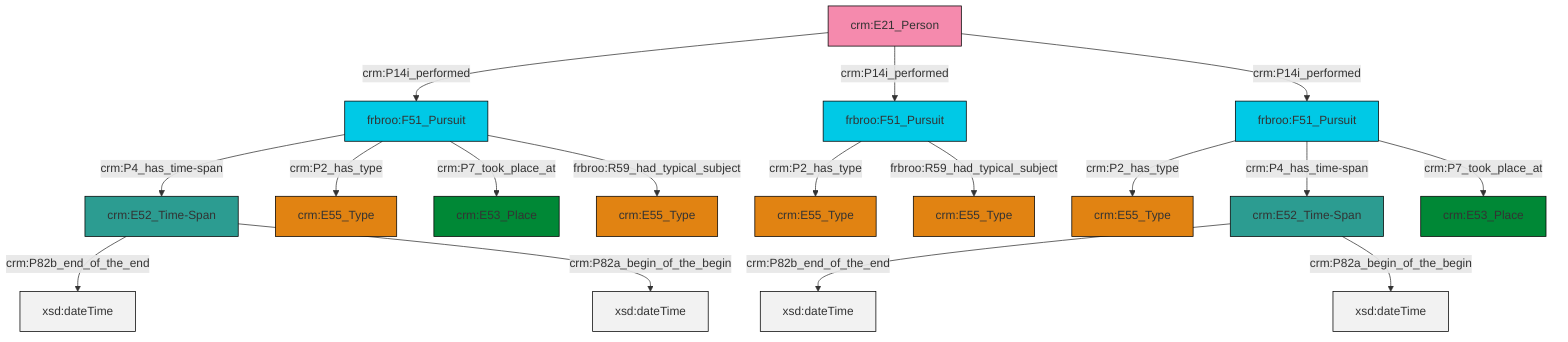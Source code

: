 graph TD
classDef Literal fill:#f2f2f2,stroke:#000000;
classDef CRM_Entity fill:#FFFFFF,stroke:#000000;
classDef Temporal_Entity fill:#00C9E6, stroke:#000000;
classDef Type fill:#E18312, stroke:#000000;
classDef Time-Span fill:#2C9C91, stroke:#000000;
classDef Appellation fill:#FFEB7F, stroke:#000000;
classDef Place fill:#008836, stroke:#000000;
classDef Persistent_Item fill:#B266B2, stroke:#000000;
classDef Conceptual_Object fill:#FFD700, stroke:#000000;
classDef Physical_Thing fill:#D2B48C, stroke:#000000;
classDef Actor fill:#f58aad, stroke:#000000;
classDef PC_Classes fill:#4ce600, stroke:#000000;
classDef Multi fill:#cccccc,stroke:#000000;

2["crm:E21_Person"]:::Actor -->|crm:P14i_performed| 3["frbroo:F51_Pursuit"]:::Temporal_Entity
4["frbroo:F51_Pursuit"]:::Temporal_Entity -->|crm:P2_has_type| 0["crm:E55_Type"]:::Type
3["frbroo:F51_Pursuit"]:::Temporal_Entity -->|crm:P4_has_time-span| 7["crm:E52_Time-Span"]:::Time-Span
3["frbroo:F51_Pursuit"]:::Temporal_Entity -->|crm:P2_has_type| 9["crm:E55_Type"]:::Type
13["frbroo:F51_Pursuit"]:::Temporal_Entity -->|crm:P2_has_type| 14["crm:E55_Type"]:::Type
13["frbroo:F51_Pursuit"]:::Temporal_Entity -->|frbroo:R59_had_typical_subject| 20["crm:E55_Type"]:::Type
4["frbroo:F51_Pursuit"]:::Temporal_Entity -->|crm:P4_has_time-span| 5["crm:E52_Time-Span"]:::Time-Span
5["crm:E52_Time-Span"]:::Time-Span -->|crm:P82b_end_of_the_end| 21[xsd:dateTime]:::Literal
7["crm:E52_Time-Span"]:::Time-Span -->|crm:P82b_end_of_the_end| 22[xsd:dateTime]:::Literal
2["crm:E21_Person"]:::Actor -->|crm:P14i_performed| 13["frbroo:F51_Pursuit"]:::Temporal_Entity
3["frbroo:F51_Pursuit"]:::Temporal_Entity -->|crm:P7_took_place_at| 26["crm:E53_Place"]:::Place
4["frbroo:F51_Pursuit"]:::Temporal_Entity -->|crm:P7_took_place_at| 11["crm:E53_Place"]:::Place
2["crm:E21_Person"]:::Actor -->|crm:P14i_performed| 4["frbroo:F51_Pursuit"]:::Temporal_Entity
3["frbroo:F51_Pursuit"]:::Temporal_Entity -->|frbroo:R59_had_typical_subject| 17["crm:E55_Type"]:::Type
5["crm:E52_Time-Span"]:::Time-Span -->|crm:P82a_begin_of_the_begin| 30[xsd:dateTime]:::Literal
7["crm:E52_Time-Span"]:::Time-Span -->|crm:P82a_begin_of_the_begin| 31[xsd:dateTime]:::Literal